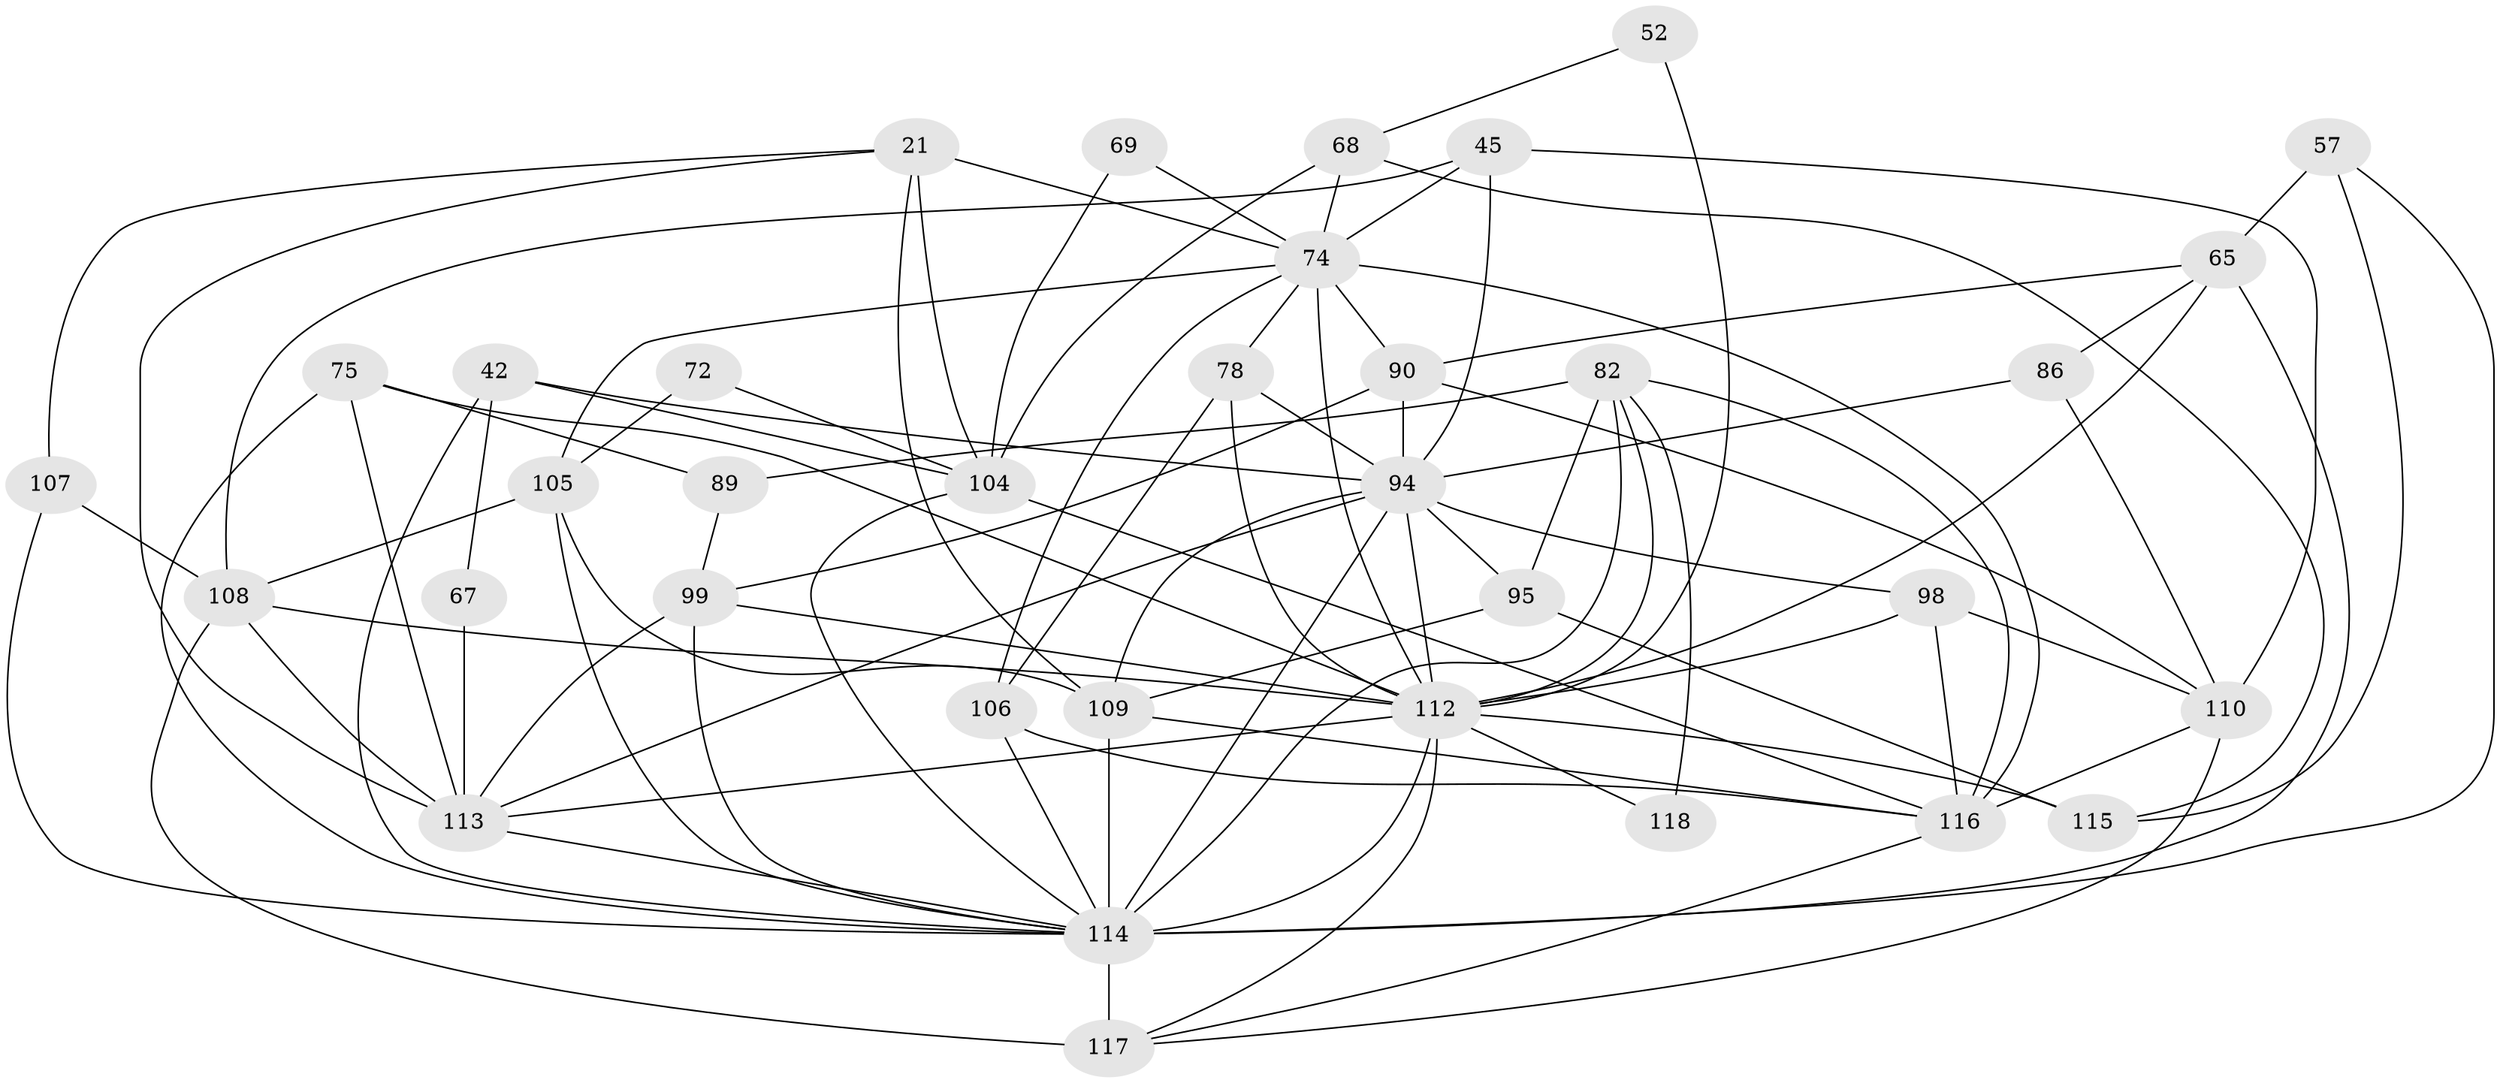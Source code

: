 // original degree distribution, {3: 0.2627118644067797, 4: 0.3220338983050847, 5: 0.1440677966101695, 2: 0.1271186440677966, 7: 0.05084745762711865, 6: 0.07627118644067797, 8: 0.01694915254237288}
// Generated by graph-tools (version 1.1) at 2025/53/03/04/25 21:53:42]
// undirected, 35 vertices, 93 edges
graph export_dot {
graph [start="1"]
  node [color=gray90,style=filled];
  21 [super="+14"];
  42 [super="+16"];
  45 [super="+12"];
  52;
  57;
  65 [super="+1+27"];
  67;
  68;
  69;
  72;
  74 [super="+63+66"];
  75 [super="+62+47"];
  78 [super="+35"];
  82 [super="+34"];
  86;
  89 [super="+5"];
  90 [super="+70"];
  94 [super="+29"];
  95;
  98 [super="+59"];
  99 [super="+30+41"];
  104 [super="+18"];
  105 [super="+76"];
  106 [super="+84+9"];
  107;
  108 [super="+79+46+100"];
  109 [super="+13+71+61+58"];
  110 [super="+37+91"];
  112 [super="+83+88+103"];
  113 [super="+38+60+32+73"];
  114 [super="+4+80+97+85"];
  115 [super="+15+55"];
  116 [super="+102+111"];
  117 [super="+53+49+87"];
  118;
  21 -- 107;
  21 -- 113 [weight=2];
  21 -- 109;
  21 -- 104 [weight=2];
  21 -- 74 [weight=4];
  42 -- 67;
  42 -- 114 [weight=2];
  42 -- 94;
  42 -- 104 [weight=2];
  45 -- 74;
  45 -- 94 [weight=3];
  45 -- 110 [weight=2];
  45 -- 108;
  52 -- 68;
  52 -- 112;
  57 -- 115;
  57 -- 65 [weight=2];
  57 -- 114;
  65 -- 86;
  65 -- 112 [weight=3];
  65 -- 90;
  65 -- 114;
  67 -- 113;
  68 -- 104;
  68 -- 115;
  68 -- 74;
  69 -- 104;
  69 -- 74;
  72 -- 105;
  72 -- 104;
  74 -- 112 [weight=4];
  74 -- 105;
  74 -- 78;
  74 -- 116 [weight=3];
  74 -- 90 [weight=2];
  74 -- 106 [weight=2];
  75 -- 89;
  75 -- 114 [weight=2];
  75 -- 113 [weight=3];
  75 -- 112 [weight=3];
  78 -- 94 [weight=2];
  78 -- 112;
  78 -- 106;
  82 -- 89 [weight=3];
  82 -- 95;
  82 -- 118;
  82 -- 116 [weight=2];
  82 -- 112 [weight=2];
  82 -- 114 [weight=3];
  86 -- 110;
  86 -- 94;
  89 -- 99 [weight=2];
  90 -- 94;
  90 -- 110 [weight=2];
  90 -- 99;
  94 -- 109 [weight=3];
  94 -- 95;
  94 -- 113;
  94 -- 98;
  94 -- 112;
  94 -- 114;
  95 -- 109 [weight=2];
  95 -- 115;
  98 -- 112 [weight=2];
  98 -- 116;
  98 -- 110;
  99 -- 112 [weight=2];
  99 -- 113 [weight=2];
  99 -- 114;
  104 -- 116;
  104 -- 114;
  105 -- 109;
  105 -- 108 [weight=3];
  105 -- 114;
  106 -- 114 [weight=3];
  106 -- 116;
  107 -- 108 [weight=2];
  107 -- 114;
  108 -- 112 [weight=3];
  108 -- 113;
  108 -- 117;
  109 -- 116 [weight=2];
  109 -- 114 [weight=3];
  110 -- 117;
  110 -- 116;
  112 -- 117 [weight=2];
  112 -- 113 [weight=2];
  112 -- 114;
  112 -- 115 [weight=3];
  112 -- 118;
  113 -- 114;
  114 -- 117 [weight=4];
  116 -- 117;
}
